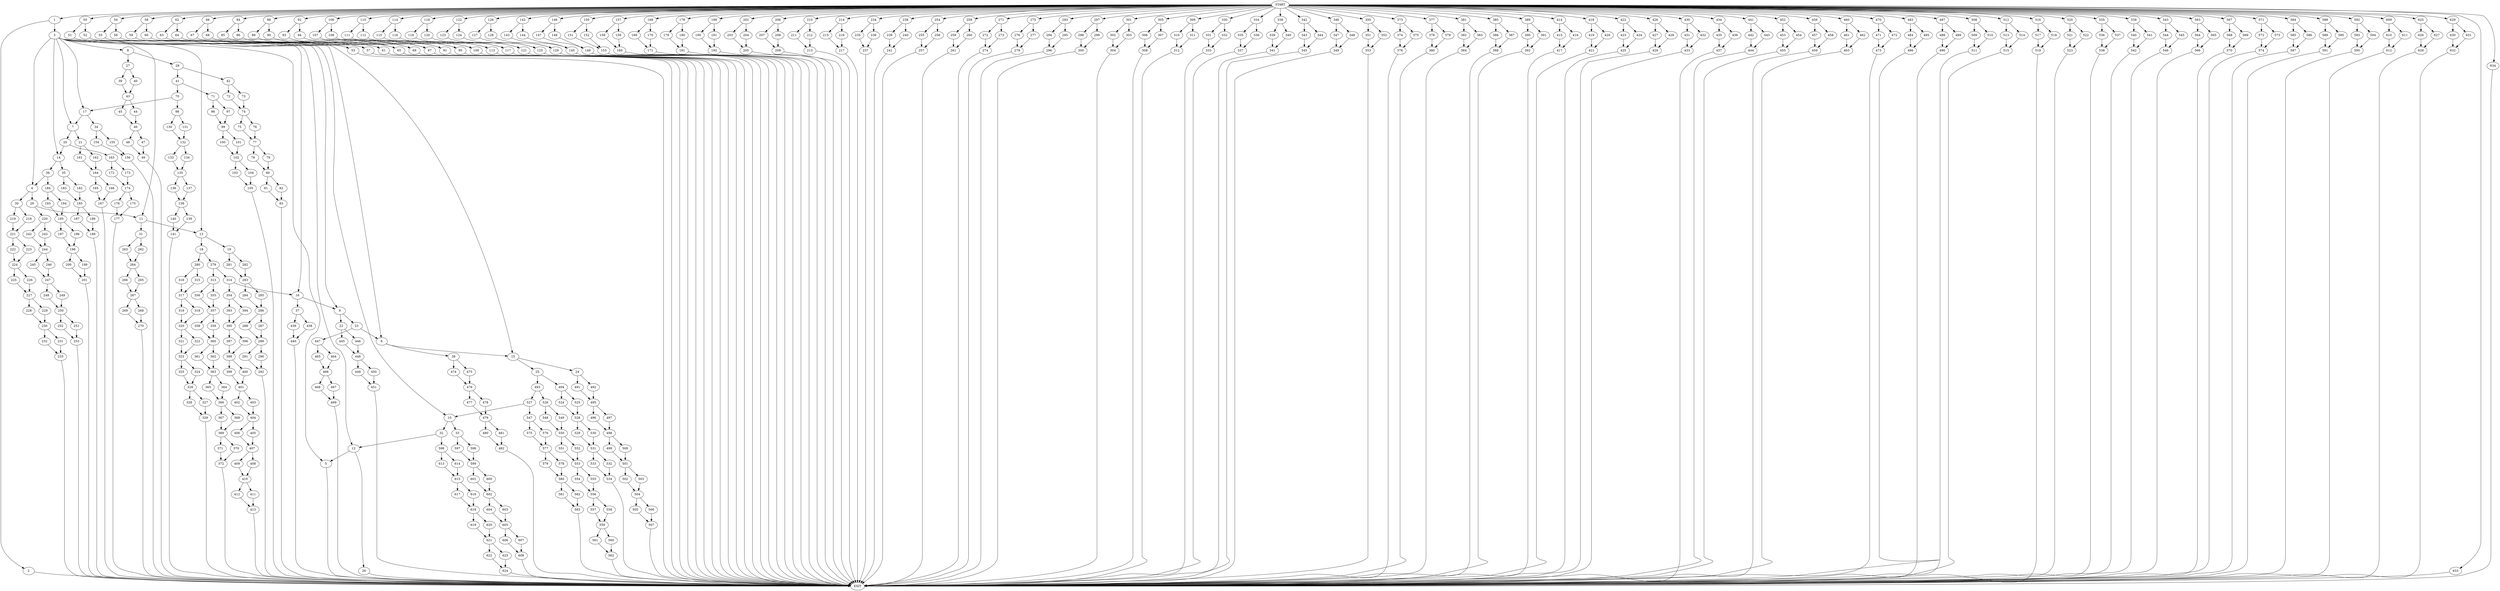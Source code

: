 digraph {
0 [label="START"]
635 [label="EXIT"]
0 -> 1
1 -> 2
1 -> 3
3 -> 4
3 -> 5
3 -> 6
3 -> 7
3 -> 8
3 -> 9
3 -> 10
3 -> 11
3 -> 12
3 -> 13
3 -> 14
3 -> 15
3 -> 16
3 -> 17
2 -> 635
13 -> 18
13 -> 19
7 -> 20
7 -> 21
9 -> 22
9 -> 23
15 -> 24
15 -> 25
12 -> 5
12 -> 26
8 -> 27
8 -> 28
4 -> 29
4 -> 30
11 -> 13
11 -> 31
10 -> 32
10 -> 33
17 -> 7
17 -> 34
14 -> 35
14 -> 36
16 -> 37
16 -> 9
5 -> 635
6 -> 38
6 -> 15
27 -> 39
27 -> 40
28 -> 41
28 -> 42
40 -> 43
39 -> 43
43 -> 44
43 -> 45
45 -> 46
44 -> 46
46 -> 47
46 -> 48
47 -> 49
48 -> 49
49 -> 635
0 -> 50
50 -> 51
50 -> 52
52 -> 53
51 -> 53
53 -> 635
0 -> 54
54 -> 55
54 -> 56
56 -> 57
55 -> 57
57 -> 635
0 -> 58
58 -> 59
58 -> 60
59 -> 61
60 -> 61
61 -> 635
0 -> 62
62 -> 63
62 -> 64
63 -> 65
64 -> 65
65 -> 635
0 -> 66
66 -> 67
66 -> 68
67 -> 69
68 -> 69
69 -> 635
41 -> 70
41 -> 71
42 -> 72
42 -> 73
73 -> 74
72 -> 74
74 -> 75
74 -> 76
76 -> 77
75 -> 77
77 -> 78
77 -> 79
79 -> 80
78 -> 80
80 -> 81
80 -> 82
81 -> 83
82 -> 83
0 -> 84
84 -> 85
84 -> 86
85 -> 87
86 -> 87
87 -> 635
0 -> 88
88 -> 89
88 -> 90
90 -> 91
89 -> 91
91 -> 635
0 -> 92
92 -> 93
92 -> 94
93 -> 95
94 -> 95
95 -> 635
83 -> 635
71 -> 96
71 -> 97
70 -> 98
70 -> 17
96 -> 99
97 -> 99
99 -> 100
99 -> 101
100 -> 102
101 -> 102
102 -> 103
102 -> 104
104 -> 105
103 -> 105
105 -> 635
0 -> 106
106 -> 107
106 -> 108
107 -> 109
108 -> 109
109 -> 635
0 -> 110
110 -> 111
110 -> 112
112 -> 113
111 -> 113
113 -> 635
0 -> 114
114 -> 115
114 -> 116
115 -> 117
116 -> 117
117 -> 635
0 -> 118
118 -> 119
118 -> 120
120 -> 121
119 -> 121
121 -> 635
0 -> 122
122 -> 123
122 -> 124
123 -> 125
124 -> 125
125 -> 635
0 -> 126
126 -> 127
126 -> 128
127 -> 129
128 -> 129
129 -> 635
98 -> 130
98 -> 131
130 -> 132
131 -> 132
132 -> 133
132 -> 134
134 -> 135
133 -> 135
135 -> 136
135 -> 137
137 -> 138
136 -> 138
138 -> 139
138 -> 140
139 -> 141
140 -> 141
0 -> 142
142 -> 143
142 -> 144
143 -> 145
144 -> 145
145 -> 635
0 -> 146
146 -> 147
146 -> 148
147 -> 149
148 -> 149
149 -> 635
0 -> 150
150 -> 151
150 -> 152
151 -> 153
152 -> 153
153 -> 635
141 -> 635
34 -> 154
34 -> 155
154 -> 156
155 -> 156
0 -> 157
157 -> 158
157 -> 159
159 -> 160
158 -> 160
160 -> 635
156 -> 635
21 -> 161
21 -> 162
20 -> 14
20 -> 163
161 -> 164
162 -> 164
164 -> 165
164 -> 166
166 -> 167
165 -> 167
0 -> 168
168 -> 169
168 -> 170
169 -> 171
170 -> 171
171 -> 635
167 -> 635
163 -> 172
163 -> 173
173 -> 174
172 -> 174
174 -> 175
174 -> 176
175 -> 177
176 -> 177
0 -> 178
178 -> 179
178 -> 180
179 -> 181
180 -> 181
181 -> 635
177 -> 635
35 -> 182
35 -> 183
36 -> 4
36 -> 184
182 -> 185
183 -> 185
185 -> 186
185 -> 187
187 -> 188
186 -> 188
0 -> 189
189 -> 190
189 -> 191
190 -> 192
191 -> 192
192 -> 635
188 -> 635
184 -> 193
184 -> 194
193 -> 195
194 -> 195
195 -> 196
195 -> 197
196 -> 198
197 -> 198
198 -> 199
198 -> 200
199 -> 201
200 -> 201
0 -> 202
202 -> 203
202 -> 204
203 -> 205
204 -> 205
205 -> 635
0 -> 206
206 -> 207
206 -> 208
207 -> 209
208 -> 209
209 -> 635
0 -> 210
210 -> 211
210 -> 212
211 -> 213
212 -> 213
213 -> 635
0 -> 214
214 -> 215
214 -> 216
216 -> 217
215 -> 217
217 -> 635
201 -> 635
30 -> 218
30 -> 219
29 -> 220
29 -> 11
219 -> 221
218 -> 221
221 -> 222
221 -> 223
223 -> 224
222 -> 224
224 -> 225
224 -> 226
225 -> 227
226 -> 227
227 -> 228
227 -> 229
229 -> 230
228 -> 230
230 -> 231
230 -> 232
232 -> 233
231 -> 233
233 -> 635
0 -> 234
234 -> 235
234 -> 236
236 -> 237
235 -> 237
237 -> 635
0 -> 238
238 -> 239
238 -> 240
240 -> 241
239 -> 241
241 -> 635
220 -> 242
220 -> 243
242 -> 244
243 -> 244
244 -> 245
244 -> 246
245 -> 247
246 -> 247
247 -> 248
247 -> 249
249 -> 250
248 -> 250
250 -> 251
250 -> 252
252 -> 253
251 -> 253
0 -> 254
254 -> 255
254 -> 256
256 -> 257
255 -> 257
257 -> 635
0 -> 258
258 -> 259
258 -> 260
259 -> 261
260 -> 261
261 -> 635
253 -> 635
31 -> 262
31 -> 263
263 -> 264
262 -> 264
264 -> 265
264 -> 266
265 -> 267
266 -> 267
267 -> 268
267 -> 269
269 -> 270
268 -> 270
0 -> 271
271 -> 272
271 -> 273
273 -> 274
272 -> 274
274 -> 635
0 -> 275
275 -> 276
275 -> 277
276 -> 278
277 -> 278
278 -> 635
270 -> 635
18 -> 279
18 -> 280
19 -> 281
19 -> 282
282 -> 283
281 -> 283
283 -> 284
283 -> 285
285 -> 286
284 -> 286
286 -> 287
286 -> 288
288 -> 289
287 -> 289
289 -> 290
289 -> 291
290 -> 292
291 -> 292
0 -> 293
293 -> 294
293 -> 295
295 -> 296
294 -> 296
296 -> 635
0 -> 297
297 -> 298
297 -> 299
298 -> 300
299 -> 300
300 -> 635
0 -> 301
301 -> 302
301 -> 303
303 -> 304
302 -> 304
304 -> 635
0 -> 305
305 -> 306
305 -> 307
307 -> 308
306 -> 308
308 -> 635
0 -> 309
309 -> 310
309 -> 311
311 -> 312
310 -> 312
312 -> 635
292 -> 635
279 -> 313
279 -> 314
280 -> 315
280 -> 316
315 -> 317
316 -> 317
317 -> 318
317 -> 319
318 -> 320
319 -> 320
320 -> 321
320 -> 322
321 -> 323
322 -> 323
323 -> 324
323 -> 325
324 -> 326
325 -> 326
326 -> 327
326 -> 328
328 -> 329
327 -> 329
0 -> 330
330 -> 331
330 -> 332
332 -> 333
331 -> 333
333 -> 635
0 -> 334
334 -> 335
334 -> 336
335 -> 337
336 -> 337
337 -> 635
0 -> 338
338 -> 339
338 -> 340
339 -> 341
340 -> 341
341 -> 635
0 -> 342
342 -> 343
342 -> 344
344 -> 345
343 -> 345
345 -> 635
0 -> 346
346 -> 347
346 -> 348
348 -> 349
347 -> 349
349 -> 635
0 -> 350
350 -> 351
350 -> 352
352 -> 353
351 -> 353
353 -> 635
329 -> 635
314 -> 16
314 -> 354
313 -> 355
313 -> 356
355 -> 357
356 -> 357
357 -> 358
357 -> 359
359 -> 360
358 -> 360
360 -> 361
360 -> 362
361 -> 363
362 -> 363
363 -> 364
363 -> 365
364 -> 366
365 -> 366
366 -> 367
366 -> 368
367 -> 369
368 -> 369
369 -> 370
369 -> 371
370 -> 372
371 -> 372
0 -> 373
373 -> 374
373 -> 375
374 -> 376
375 -> 376
376 -> 635
0 -> 377
377 -> 378
377 -> 379
378 -> 380
379 -> 380
380 -> 635
0 -> 381
381 -> 382
381 -> 383
382 -> 384
383 -> 384
384 -> 635
0 -> 385
385 -> 386
385 -> 387
386 -> 388
387 -> 388
388 -> 635
0 -> 389
389 -> 390
389 -> 391
390 -> 392
391 -> 392
392 -> 635
372 -> 635
354 -> 393
354 -> 394
393 -> 395
394 -> 395
395 -> 396
395 -> 397
396 -> 398
397 -> 398
398 -> 399
398 -> 400
400 -> 401
399 -> 401
401 -> 402
401 -> 403
402 -> 404
403 -> 404
404 -> 405
404 -> 406
406 -> 407
405 -> 407
407 -> 408
407 -> 409
408 -> 410
409 -> 410
410 -> 411
410 -> 412
411 -> 413
412 -> 413
0 -> 414
414 -> 415
414 -> 416
415 -> 417
416 -> 417
417 -> 635
0 -> 418
418 -> 419
418 -> 420
420 -> 421
419 -> 421
421 -> 635
0 -> 422
422 -> 423
422 -> 424
424 -> 425
423 -> 425
425 -> 635
0 -> 426
426 -> 427
426 -> 428
427 -> 429
428 -> 429
429 -> 635
0 -> 430
430 -> 431
430 -> 432
431 -> 433
432 -> 433
433 -> 635
0 -> 434
434 -> 435
434 -> 436
435 -> 437
436 -> 437
437 -> 635
413 -> 635
37 -> 438
37 -> 439
439 -> 440
438 -> 440
0 -> 441
441 -> 442
441 -> 443
442 -> 444
443 -> 444
444 -> 635
440 -> 635
22 -> 445
22 -> 446
23 -> 6
23 -> 447
445 -> 448
446 -> 448
448 -> 449
448 -> 450
450 -> 451
449 -> 451
451 -> 635
0 -> 452
452 -> 453
452 -> 454
453 -> 455
454 -> 455
455 -> 635
0 -> 456
456 -> 457
456 -> 458
457 -> 459
458 -> 459
459 -> 635
0 -> 460
460 -> 461
460 -> 462
461 -> 463
462 -> 463
463 -> 635
447 -> 464
447 -> 465
465 -> 466
464 -> 466
466 -> 467
466 -> 468
468 -> 469
467 -> 469
469 -> 635
0 -> 470
470 -> 471
470 -> 472
471 -> 473
472 -> 473
473 -> 635
38 -> 474
38 -> 475
474 -> 476
475 -> 476
476 -> 477
476 -> 478
477 -> 479
478 -> 479
479 -> 480
479 -> 481
481 -> 482
480 -> 482
482 -> 635
0 -> 483
483 -> 484
483 -> 485
484 -> 486
485 -> 486
486 -> 635
0 -> 487
487 -> 488
487 -> 489
488 -> 490
489 -> 490
490 -> 635
24 -> 491
24 -> 492
25 -> 493
25 -> 494
492 -> 495
491 -> 495
495 -> 496
495 -> 497
496 -> 498
497 -> 498
498 -> 499
498 -> 500
499 -> 501
500 -> 501
501 -> 502
501 -> 503
503 -> 504
502 -> 504
504 -> 505
504 -> 506
505 -> 507
506 -> 507
507 -> 635
0 -> 508
508 -> 509
508 -> 510
509 -> 511
510 -> 511
511 -> 635
0 -> 512
512 -> 513
512 -> 514
513 -> 515
514 -> 515
515 -> 635
0 -> 516
516 -> 517
516 -> 518
518 -> 519
517 -> 519
519 -> 635
0 -> 520
520 -> 521
520 -> 522
522 -> 523
521 -> 523
523 -> 635
494 -> 524
494 -> 525
493 -> 526
493 -> 527
524 -> 528
525 -> 528
528 -> 529
528 -> 530
529 -> 531
530 -> 531
531 -> 532
531 -> 533
533 -> 534
532 -> 534
534 -> 635
0 -> 535
535 -> 536
535 -> 537
537 -> 538
536 -> 538
538 -> 635
0 -> 539
539 -> 540
539 -> 541
540 -> 542
541 -> 542
542 -> 635
0 -> 543
543 -> 544
543 -> 545
544 -> 546
545 -> 546
546 -> 635
527 -> 547
527 -> 10
526 -> 548
526 -> 549
548 -> 550
549 -> 550
550 -> 551
550 -> 552
551 -> 553
552 -> 553
553 -> 554
553 -> 555
555 -> 556
554 -> 556
556 -> 557
556 -> 558
558 -> 559
557 -> 559
559 -> 560
559 -> 561
560 -> 562
561 -> 562
562 -> 635
0 -> 563
563 -> 564
563 -> 565
565 -> 566
564 -> 566
566 -> 635
0 -> 567
567 -> 568
567 -> 569
569 -> 570
568 -> 570
570 -> 635
0 -> 571
571 -> 572
571 -> 573
572 -> 574
573 -> 574
574 -> 635
547 -> 575
547 -> 576
575 -> 577
576 -> 577
577 -> 578
577 -> 579
579 -> 580
578 -> 580
580 -> 581
580 -> 582
582 -> 583
581 -> 583
583 -> 635
0 -> 584
584 -> 585
584 -> 586
585 -> 587
586 -> 587
587 -> 635
0 -> 588
588 -> 589
588 -> 590
590 -> 591
589 -> 591
591 -> 635
0 -> 592
592 -> 593
592 -> 594
593 -> 595
594 -> 595
595 -> 635
33 -> 596
33 -> 597
32 -> 598
32 -> 12
596 -> 599
597 -> 599
599 -> 600
599 -> 601
601 -> 602
600 -> 602
602 -> 603
602 -> 604
604 -> 605
603 -> 605
605 -> 606
605 -> 607
606 -> 608
607 -> 608
0 -> 609
609 -> 610
609 -> 611
611 -> 612
610 -> 612
612 -> 635
608 -> 635
598 -> 613
598 -> 614
613 -> 615
614 -> 615
615 -> 616
615 -> 617
616 -> 618
617 -> 618
618 -> 619
618 -> 620
619 -> 621
620 -> 621
621 -> 622
621 -> 623
622 -> 624
623 -> 624
0 -> 625
625 -> 626
625 -> 627
627 -> 628
626 -> 628
628 -> 635
624 -> 635
26 -> 635
0 -> 629
629 -> 630
629 -> 631
631 -> 632
630 -> 632
632 -> 635
0 -> 633
633 -> 635
0 -> 634
634 -> 635
}
